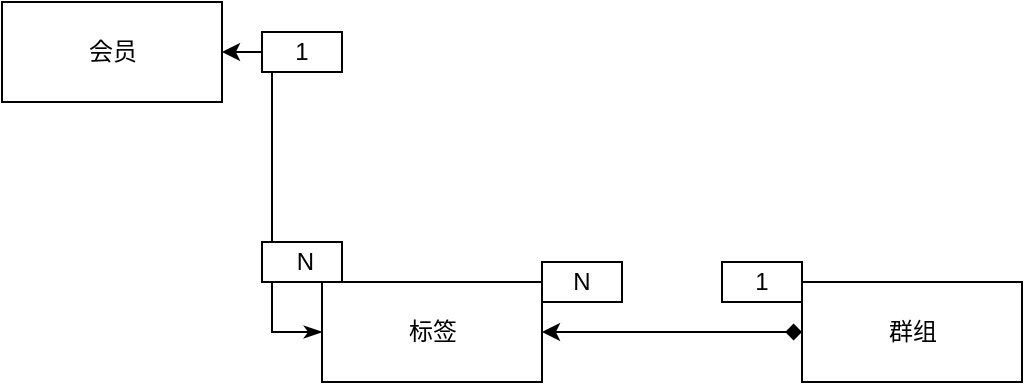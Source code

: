 <mxfile version="15.0.5" type="github">
  <diagram id="9KHc1_BPApXsyWFQziXx" name="Page-1">
    <mxGraphModel dx="786" dy="454" grid="1" gridSize="10" guides="1" tooltips="1" connect="1" arrows="1" fold="1" page="1" pageScale="1" pageWidth="827" pageHeight="1169" math="0" shadow="0">
      <root>
        <mxCell id="0" />
        <mxCell id="1" parent="0" />
        <mxCell id="g5eA6v_6zcaxkkMn7qFf-1" value="会员" style="html=1;" vertex="1" parent="1">
          <mxGeometry x="50" y="60" width="110" height="50" as="geometry" />
        </mxCell>
        <mxCell id="g5eA6v_6zcaxkkMn7qFf-11" style="edgeStyle=orthogonalEdgeStyle;rounded=0;orthogonalLoop=1;jettySize=auto;html=1;exitX=0;exitY=0.5;exitDx=0;exitDy=0;entryX=1;entryY=0.5;entryDx=0;entryDy=0;startArrow=classicThin;startFill=1;" edge="1" parent="1" source="g5eA6v_6zcaxkkMn7qFf-2" target="g5eA6v_6zcaxkkMn7qFf-1">
          <mxGeometry relative="1" as="geometry" />
        </mxCell>
        <mxCell id="g5eA6v_6zcaxkkMn7qFf-2" value="标签" style="html=1;" vertex="1" parent="1">
          <mxGeometry x="210" y="200" width="110" height="50" as="geometry" />
        </mxCell>
        <mxCell id="g5eA6v_6zcaxkkMn7qFf-7" style="edgeStyle=orthogonalEdgeStyle;rounded=0;orthogonalLoop=1;jettySize=auto;html=1;exitX=0;exitY=0.5;exitDx=0;exitDy=0;entryX=1;entryY=0.5;entryDx=0;entryDy=0;startArrow=diamond;startFill=1;" edge="1" parent="1" source="g5eA6v_6zcaxkkMn7qFf-3" target="g5eA6v_6zcaxkkMn7qFf-2">
          <mxGeometry relative="1" as="geometry" />
        </mxCell>
        <mxCell id="g5eA6v_6zcaxkkMn7qFf-3" value="群组" style="html=1;" vertex="1" parent="1">
          <mxGeometry x="450" y="200" width="110" height="50" as="geometry" />
        </mxCell>
        <mxCell id="g5eA6v_6zcaxkkMn7qFf-12" value="1" style="whiteSpace=wrap;html=1;" vertex="1" parent="1">
          <mxGeometry x="180" y="75" width="40" height="20" as="geometry" />
        </mxCell>
        <mxCell id="g5eA6v_6zcaxkkMn7qFf-13" value="&amp;nbsp;N" style="whiteSpace=wrap;html=1;" vertex="1" parent="1">
          <mxGeometry x="180" y="180" width="40" height="20" as="geometry" />
        </mxCell>
        <mxCell id="g5eA6v_6zcaxkkMn7qFf-17" value="N" style="whiteSpace=wrap;html=1;" vertex="1" parent="1">
          <mxGeometry x="320" y="190" width="40" height="20" as="geometry" />
        </mxCell>
        <mxCell id="g5eA6v_6zcaxkkMn7qFf-20" value="1" style="whiteSpace=wrap;html=1;" vertex="1" parent="1">
          <mxGeometry x="410" y="190" width="40" height="20" as="geometry" />
        </mxCell>
      </root>
    </mxGraphModel>
  </diagram>
</mxfile>
